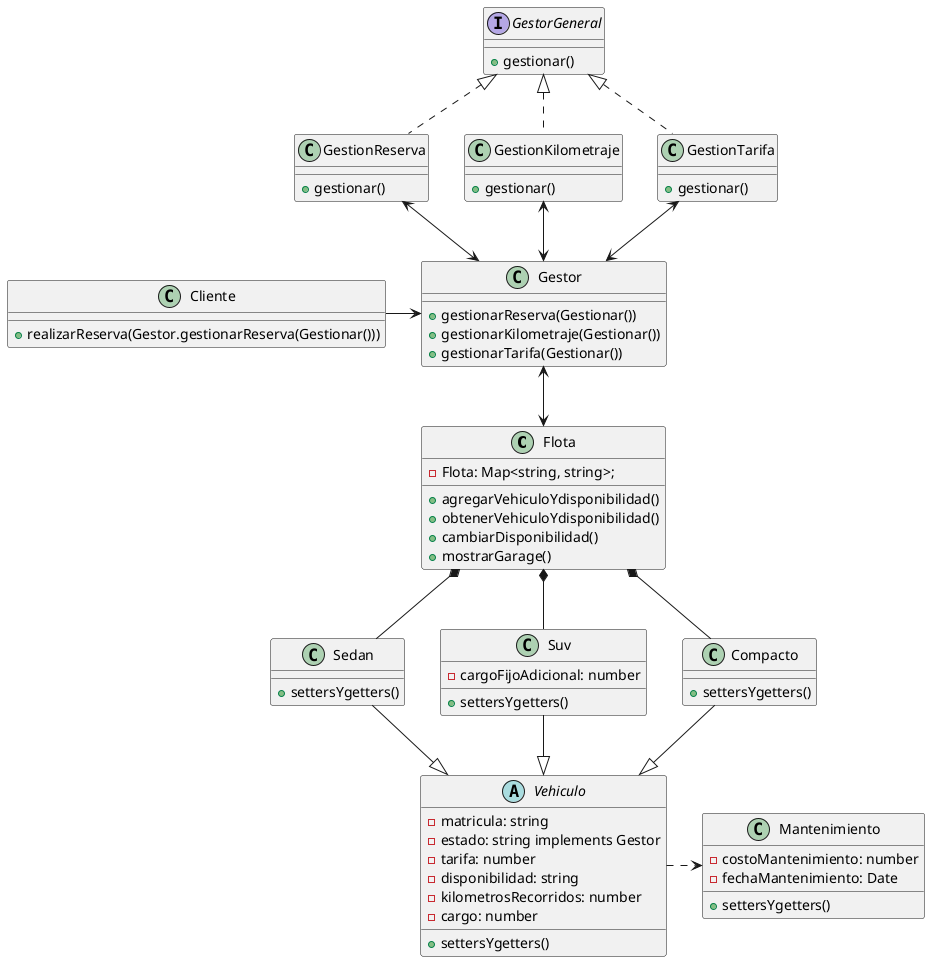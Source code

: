 @startuml DriveHub
 
'Preguntas:

'Flota Pulpo derivador de Tareas' NO
'Interfaz Gestor de tarifas' Quizas
'Biblioteca Moment JS para calculos de fecha' Con Date se puede


'Relaciones Flota'
Flota *-- Sedan
Flota *-- Suv
Flota *-- Compacto

'Relaciones Herencia'
Sedan --|> Vehiculo
Suv --|> Vehiculo
Compacto --|> Vehiculo

'Relaciones Generales'
GestionReserva .u.|> GestorGeneral
GestionKilometraje .u.|> GestorGeneral
GestionTarifa .u.|> GestorGeneral
GestionReserva <--> Gestor
GestionKilometraje <--> Gestor
GestionTarifa <--> Gestor

'Dependencias'
Vehiculo .r.> Mantenimiento

'Asociaciones'
Flota <-u-> Gestor
Cliente -r-> Gestor




'Clases'

class Cliente{
    + realizarReserva(Gestor.gestionarReserva(Gestionar()))
}

class Gestor{
    + gestionarReserva(Gestionar())
    + gestionarKilometraje(Gestionar())
    + gestionarTarifa(Gestionar())
}

class Flota{
    'La key es la categoría(Suv, Sedan, Compacto)
    'El valor es su disponibilidad(Está disponible o no para el Cliente)'
    - Flota: Map<string, string>;
    + agregarVehiculoYdisponibilidad()
    + obtenerVehiculoYdisponibilidad()
    + cambiarDisponibilidad()
    + mostrarGarage()
}

abstract class Vehiculo{
    - matricula: string
    - estado: string implements Gestor
    - tarifa: number
    - disponibilidad: string
    - kilometrosRecorridos: number
    - cargo: number
 
    + settersYgetters()
}

class Compacto{
    + settersYgetters()
}

class Sedan{
    + settersYgetters()
}

class Suv{
    - cargoFijoAdicional: number
    + settersYgetters()
}

class Mantenimiento{
    - costoMantenimiento: number
    - fechaMantenimiento: Date

    + settersYgetters()
}

class GestionReserva{
    + gestionar()
}

class GestionKilometraje{
    + gestionar()
}

class GestionTarifa{
    + gestionar()
}

'Interfaces'
interface GestorGeneral{
    + gestionar()
} 

@enduml